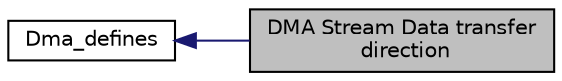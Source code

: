 digraph "DMA Stream Data transfer direction"
{
  edge [fontname="Helvetica",fontsize="10",labelfontname="Helvetica",labelfontsize="10"];
  node [fontname="Helvetica",fontsize="10",shape=record];
  rankdir=LR;
  Node0 [label="DMA Stream Data transfer\l direction",height=0.2,width=0.4,color="black", fillcolor="grey75", style="filled" fontcolor="black"];
  Node1 [label="Dma_defines",height=0.2,width=0.4,color="black", fillcolor="white", style="filled",URL="$group__dma__defines.html"];
  Node1->Node0 [shape=plaintext, color="midnightblue", dir="back", style="solid"];
}

